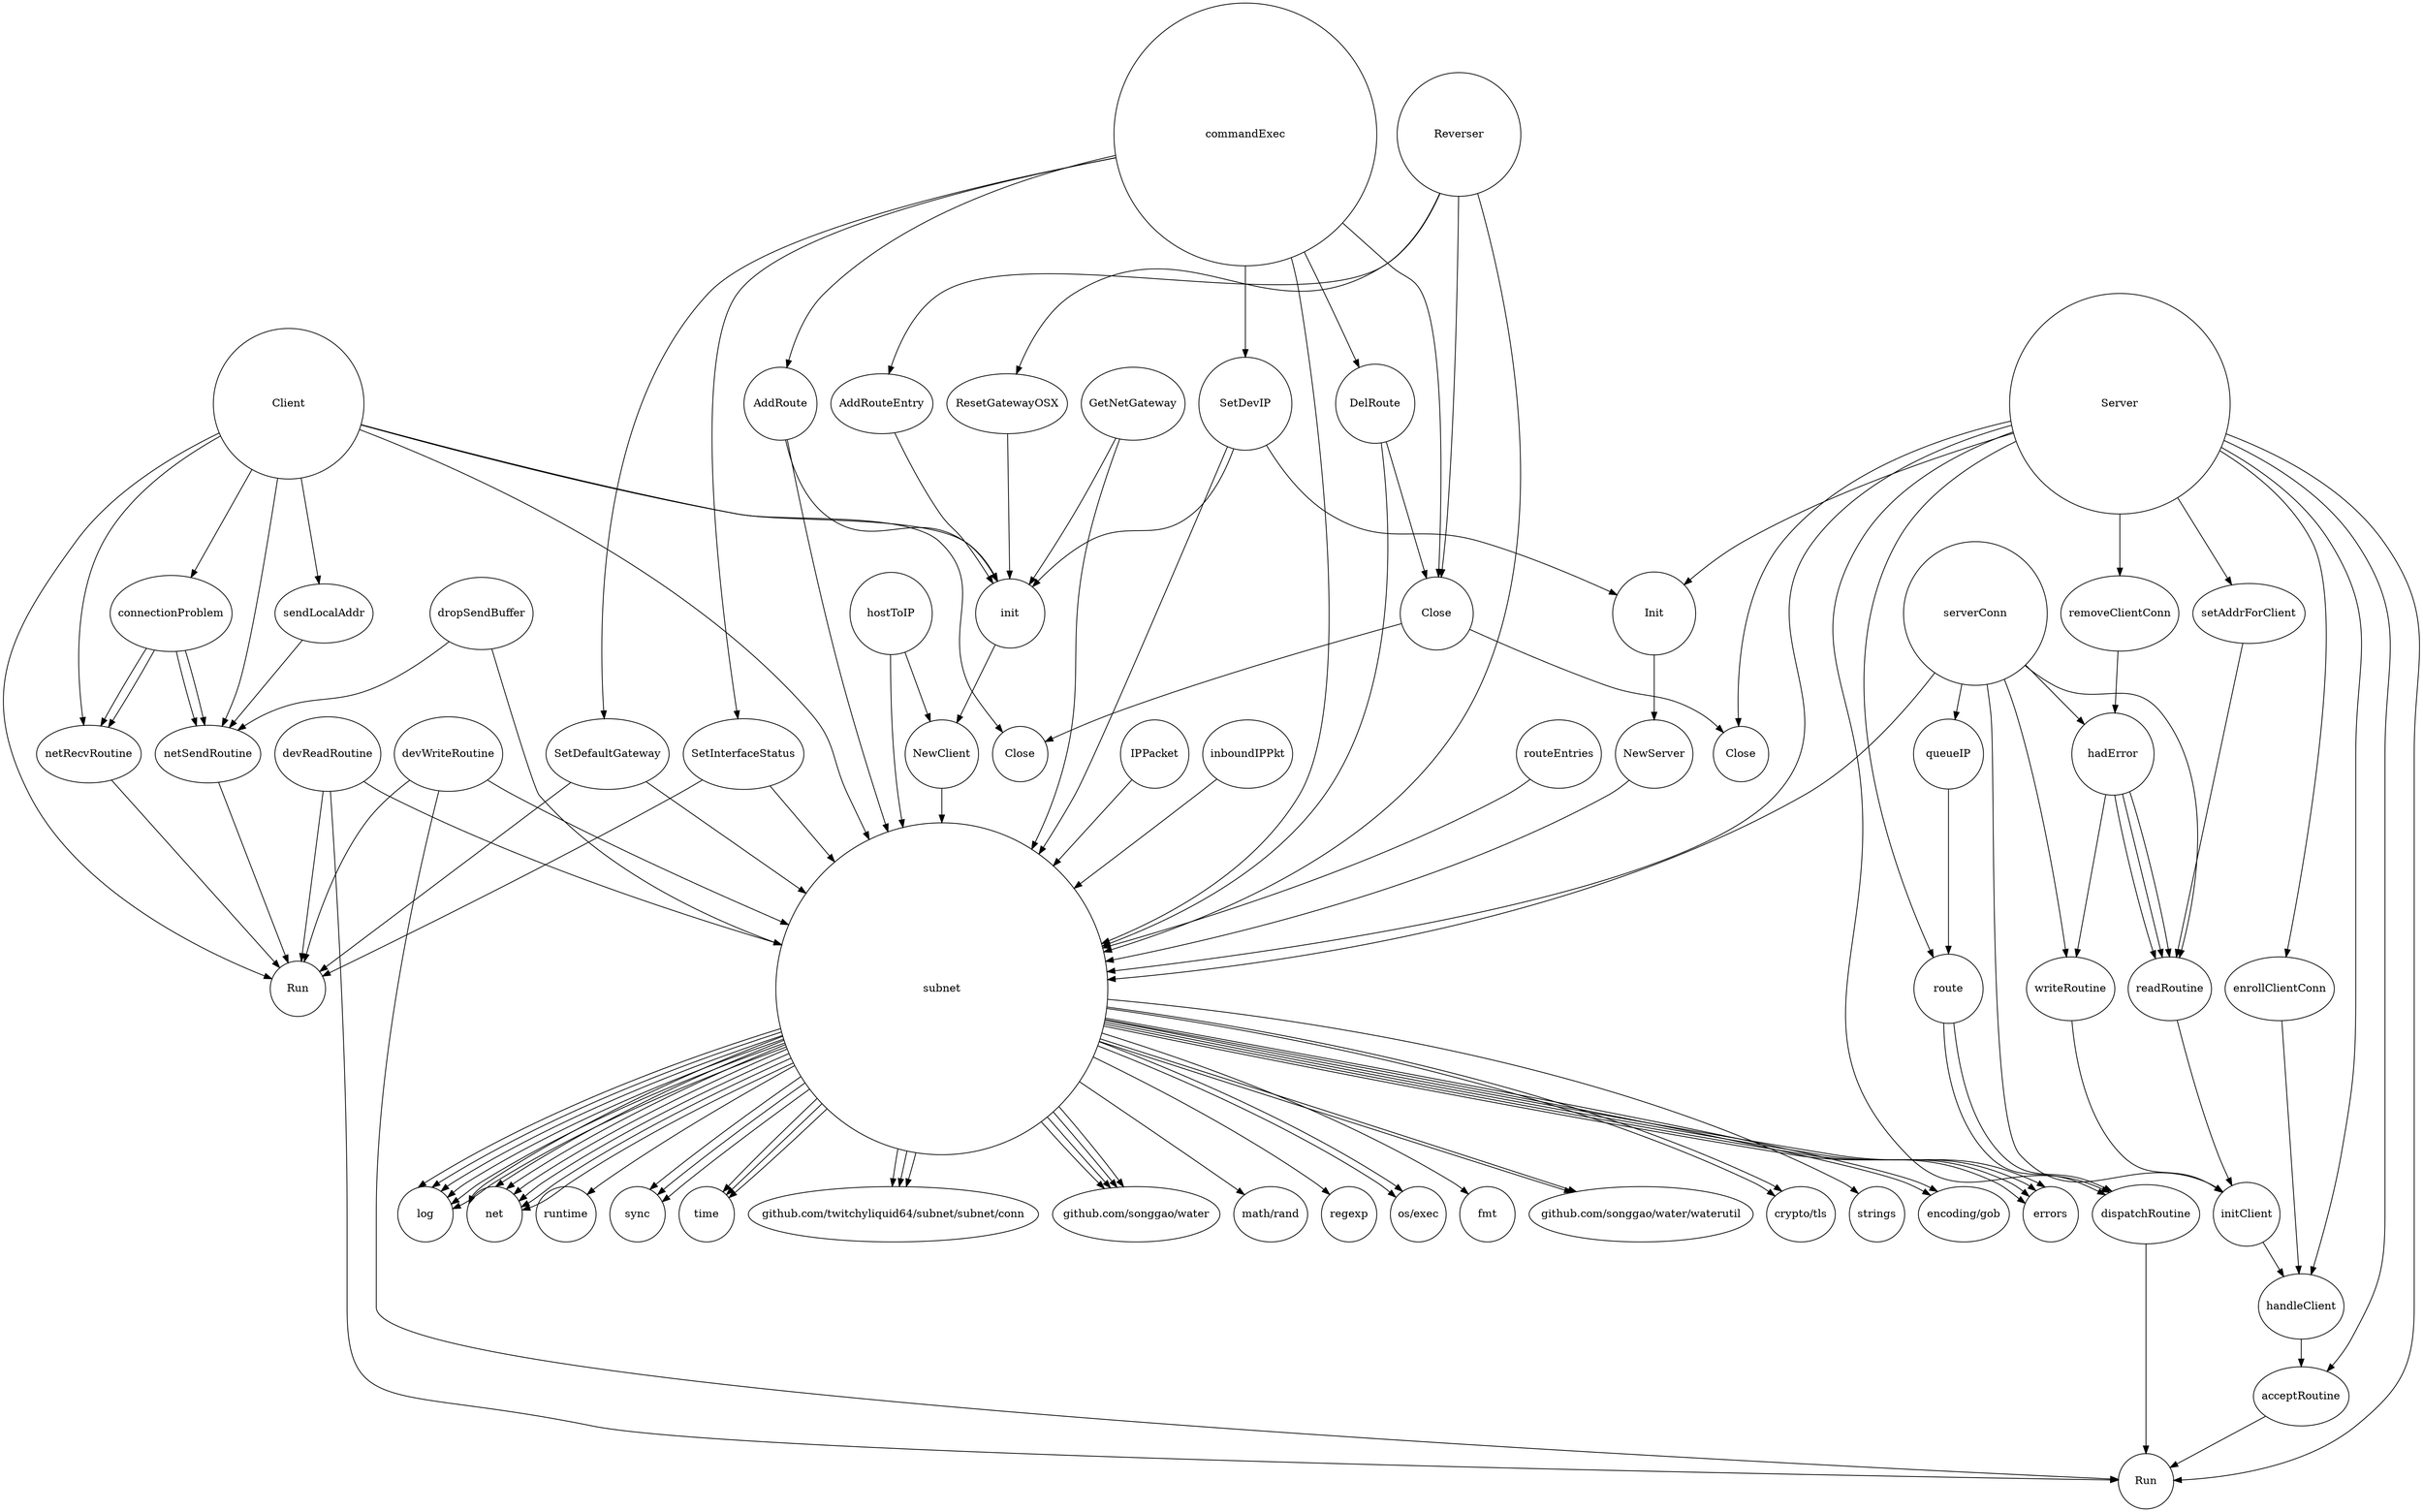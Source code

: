 digraph graphname {
842472318464 [width=1] [height=1] [label="Run"];
842472318960 [width=1] [height=1] [label="Close"];
842429841152 [width=1] [height=1] [label="encoding/gob"];
842429841216 [width=1] [height=1] [label="errors"];
842429841280 [width=1] [height=1] [label="log"];
842429841344 [width=1] [height=1] [label="net"];
842429939712 [width=1] [height=1] [label="runtime"];
842429939776 [width=1] [height=1] [label="sync"];
842429939840 [width=1] [height=1] [label="time"];
842429939904 [width=1] [height=1] [label="github.com/twitchyliquid64/subnet/subnet/conn"];
842429939968 [width=1] [height=1] [label="github.com/songgao/water"];
842429944160 [width=1] [height=1] [label="math/rand"];
842472318800 [width=1] [height=1] [label="Run"];
842429941440 [width=1] [height=1] [label="regexp"];
842429941376 [width=1] [height=1] [label="os/exec"];
842429941280 [width=1] [height=1] [label="fmt"];
842429941120 [width=1] [height=1] [label="github.com/songgao/water/waterutil"];
842429841056 [width=1] [height=1] [label="crypto/tls"];
842472318624 [width=1] [height=1] [label="Close"];
842429941504 [width=1] [height=1] [label="strings"];
842472318512 [width=1.0446428571428572] [height=1.0446428571428572] [label="netSendRoutine"];
842472318528 [width=1.0446428571428572] [height=1.0446428571428572] [label="netRecvRoutine"];
842472318832 [width=1.0625] [height=1.0625] [label="dispatchRoutine"];
842472318816 [width=1.0625] [height=1.0625] [label="acceptRoutine"];
842472318576 [width=1.0704145582933087] [height=1.0704145582933087] [label="sendLocalAddr"];
842472318448 [width=1.0849157386805965] [height=1.0849157386805965] [label="ResetGatewayOSX"];
842472318432 [width=1.0849157386805965] [height=1.0849157386805965] [label="AddRouteEntry"];
842472318896 [width=1.0880633828450281] [height=1.0880633828450281] [label="setAddrForClient"];
842472318992 [width=1.1485693956188598] [height=1.1485693956188598] [label="readRoutine"];
842472319008 [width=1.1485693956188598] [height=1.1485693956188598] [label="writeRoutine"];
842472318880 [width=1.1576255633652295] [height=1.1576255633652295] [label="initClient"];
842472318864 [width=1.1576255633652295] [height=1.1576255633652295] [label="enrollClientConn"];
842472318848 [width=1.18395095402658] [height=1.18395095402658] [label="handleClient"];
20418 [width=1.2372326322126403] [height=1.2372326322126403] [label="IPPacket"];
20509 [width=1.2372326322126403] [height=1.2372326322126403] [label="inboundIPPkt"];
842472318336 [width=1.2372326322126403] [height=1.2372326322126403] [label="NewClient"];
842472318768 [width=1.2372326322126403] [height=1.2372326322126403] [label="NewServer"];
6036 [width=1.2372326322126403] [height=1.2372326322126403] [label="routeEntries"];
842472318928 [width=1.2452679387021068] [height=1.2452679387021068] [label="route"];
842472318368 [width=1.2506629183577993] [height=1.2506629183577993] [label="init"];
842472318944 [width=1.263167793397126] [height=1.263167793397126] [label="queueIP"];
842472318480 [width=1.2818754893554976] [height=1.2818754893554976] [label="SetDefaultGateway"];
842472318496 [width=1.2818754893554976] [height=1.2818754893554976] [label="SetInterfaceStatus"];
842472318608 [width=1.307647190505949] [height=1.307647190505949] [label="dropSendBuffer"];
842472318640 [width=1.3125] [height=1.3125] [label="Close"];
842472318416 [width=1.322148370893237] [height=1.322148370893237] [label="AddRoute"];
842472318400 [width=1.322148370893237] [height=1.322148370893237] [label="GetNetGateway"];
842472318544 [width=1.3443754893554973] [height=1.3443754893554973] [label="devReadRoutine"];
842472318560 [width=1.3443754893554973] [height=1.3443754893554973] [label="devWriteRoutine"];
842472318912 [width=1.3672932006179928] [height=1.3672932006179928] [label="removeClientConn"];
842472318592 [width=1.375544310897646] [height=1.375544310897646] [label="connectionProblem"];
842472318720 [width=1.4337358123012403] [height=1.4337358123012403] [label="DelRoute"];
842472319024 [width=1.4843486056476538] [height=1.4843486056476538] [label="hadError"];
842472318352 [width=1.4878955505704394] [height=1.4878955505704394] [label="hostToIP"];
842472318784 [width=1.5013258367155984] [height=1.5013258367155984] [label="Init"];
842472318384 [width=1.6753928029768153] [height=1.6753928029768153] [label="SetDevIP"];
5900 [width=2.234399884236648] [height=2.234399884236648] [label="Reverser"];
14023 [width=2.594065185409283] [height=2.594065185409283] [label="serverConn"];
7485 [width=2.726269894420929] [height=2.726269894420929] [label="Client"];
844 [width=3.9881362450878637] [height=3.9881362450878637] [label="Server"];
842472318704 [width=4.7489050097189445] [height=4.7489050097189445] [label="commandExec"];
842429841024 [width=6] [height=6] [label="subnet"];
"842429841024" -> "842429841056";
"842429841024" -> "842429841152";
"842429841024" -> "842429841216";
"842429841024" -> "842429841280";
"842429841024" -> "842429841344";
"842429841024" -> "842429939712";
"842429841024" -> "842429939776";
"842429841024" -> "842429939840";
"842429841024" -> "842429939904";
"842429841024" -> "842429939968";
"7485" -> "842429841024";
"842472318336" -> "842429841024";
"842472318352" -> "842472318336";
"842472318368" -> "842472318336";
"7485" -> "842472318368";
"842472318384" -> "842472318368";
"842472318400" -> "842472318368";
"842472318416" -> "842472318368";
"842472318432" -> "842472318368";
"842472318448" -> "842472318368";
"7485" -> "842472318464";
"842472318480" -> "842472318464";
"842472318496" -> "842472318464";
"842472318512" -> "842472318464";
"842472318528" -> "842472318464";
"842472318544" -> "842472318464";
"842472318560" -> "842472318464";
"7485" -> "842472318512";
"842472318576" -> "842472318512";
"842472318592" -> "842472318512";
"842472318592" -> "842472318512";
"842472318608" -> "842472318512";
"842472318608" -> "842429841024";
"7485" -> "842472318528";
"842472318592" -> "842472318528";
"842472318592" -> "842472318528";
"7485" -> "842472318592";
"7485" -> "842472318576";
"7485" -> "842472318624";
"842472318640" -> "842472318624";
"842429841024" -> "842429841344";
"842429841024" -> "842429941120";
"20418" -> "842429841024";
"20509" -> "842429841024";
"842429841024" -> "842429841216";
"842429841024" -> "842429941280";
"842429841024" -> "842429841344";
"842429841024" -> "842429941376";
"842429841024" -> "842429941440";
"842429841024" -> "842429941504";
"842472318496" -> "842429841024";
"842472318704" -> "842472318496";
"842472318384" -> "842429841024";
"842472318704" -> "842472318384";
"842472318480" -> "842429841024";
"842472318704" -> "842472318480";
"842472318416" -> "842429841024";
"842472318704" -> "842472318416";
"842472318720" -> "842429841024";
"842472318704" -> "842472318720";
"842472318400" -> "842429841024";
"842429841024" -> "842429841280";
"842429841024" -> "842429841344";
"842429841024" -> "842429939968";
"5900" -> "842429841024";
"6036" -> "842429841024";
"5900" -> "842472318432";
"5900" -> "842472318448";
"5900" -> "842472318640";
"842472318720" -> "842472318640";
"842472318704" -> "842472318640";
"842429841024" -> "842429841056";
"842429841024" -> "842429841216";
"842429841024" -> "842429841280";
"842429841024" -> "842429841344";
"842429841024" -> "842429939776";
"842429841024" -> "842429939840";
"842429841024" -> "842429939904";
"842429841024" -> "842429939968";
"844" -> "842429841024";
"842472318768" -> "842429841024";
"842472318784" -> "842472318768";
"844" -> "842472318784";
"842472318384" -> "842472318784";
"844" -> "842472318800";
"842472318816" -> "842472318800";
"842472318832" -> "842472318800";
"842472318560" -> "842472318800";
"842472318544" -> "842472318800";
"844" -> "842472318816";
"842472318848" -> "842472318816";
"844" -> "842472318848";
"842472318864" -> "842472318848";
"842472318880" -> "842472318848";
"844" -> "842472318864";
"844" -> "842472318896";
"844" -> "842472318912";
"844" -> "842472318832";
"842472318928" -> "842472318832";
"842472318928" -> "842472318832";
"844" -> "842472318928";
"842472318944" -> "842472318928";
"844" -> "842472318960";
"842472318640" -> "842472318960";
"842429841024" -> "842429841152";
"842429841024" -> "842429841280";
"842429841024" -> "842429841344";
"842429841024" -> "842429939904";
"14023" -> "842429841024";
"14023" -> "842472318880";
"842472318992" -> "842472318880";
"842472319008" -> "842472318880";
"14023" -> "842472319008";
"842472319024" -> "842472319008";
"14023" -> "842472318992";
"842472319024" -> "842472318992";
"842472319024" -> "842472318992";
"842472318896" -> "842472318992";
"842472319024" -> "842472318992";
"14023" -> "842472318944";
"14023" -> "842472319024";
"842472318912" -> "842472319024";
"842429841024" -> "842429841280";
"842429841024" -> "842429939776";
"842429841024" -> "842429939968";
"842429841024" -> "842429941120";
"842472318544" -> "842429841024";
"842472318560" -> "842429841024";
"842429841024" -> "842429841216";
"842429841024" -> "842429841280";
"842429841024" -> "842429944160";
"842429841024" -> "842429841344";
"842429841024" -> "842429941376";
"842429841024" -> "842429939840";
"842472318352" -> "842429841024";
"842472318704" -> "842429841024";
}
